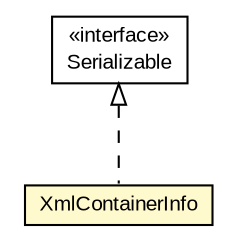 #!/usr/local/bin/dot
#
# Class diagram 
# Generated by UMLGraph version R5_6-24-gf6e263 (http://www.umlgraph.org/)
#

digraph G {
	edge [fontname="arial",fontsize=10,labelfontname="arial",labelfontsize=10];
	node [fontname="arial",fontsize=10,shape=plaintext];
	nodesep=0.25;
	ranksep=0.5;
	// eu.europa.esig.dss.jaxb.diagnostic.XmlContainerInfo
	c805886 [label=<<table title="eu.europa.esig.dss.jaxb.diagnostic.XmlContainerInfo" border="0" cellborder="1" cellspacing="0" cellpadding="2" port="p" bgcolor="lemonChiffon" href="./XmlContainerInfo.html">
		<tr><td><table border="0" cellspacing="0" cellpadding="1">
<tr><td align="center" balign="center"> XmlContainerInfo </td></tr>
		</table></td></tr>
		</table>>, URL="./XmlContainerInfo.html", fontname="arial", fontcolor="black", fontsize=10.0];
	//eu.europa.esig.dss.jaxb.diagnostic.XmlContainerInfo implements java.io.Serializable
	c806415:p -> c805886:p [dir=back,arrowtail=empty,style=dashed];
	// java.io.Serializable
	c806415 [label=<<table title="java.io.Serializable" border="0" cellborder="1" cellspacing="0" cellpadding="2" port="p" href="http://java.sun.com/j2se/1.4.2/docs/api/java/io/Serializable.html">
		<tr><td><table border="0" cellspacing="0" cellpadding="1">
<tr><td align="center" balign="center"> &#171;interface&#187; </td></tr>
<tr><td align="center" balign="center"> Serializable </td></tr>
		</table></td></tr>
		</table>>, URL="http://java.sun.com/j2se/1.4.2/docs/api/java/io/Serializable.html", fontname="arial", fontcolor="black", fontsize=10.0];
}

